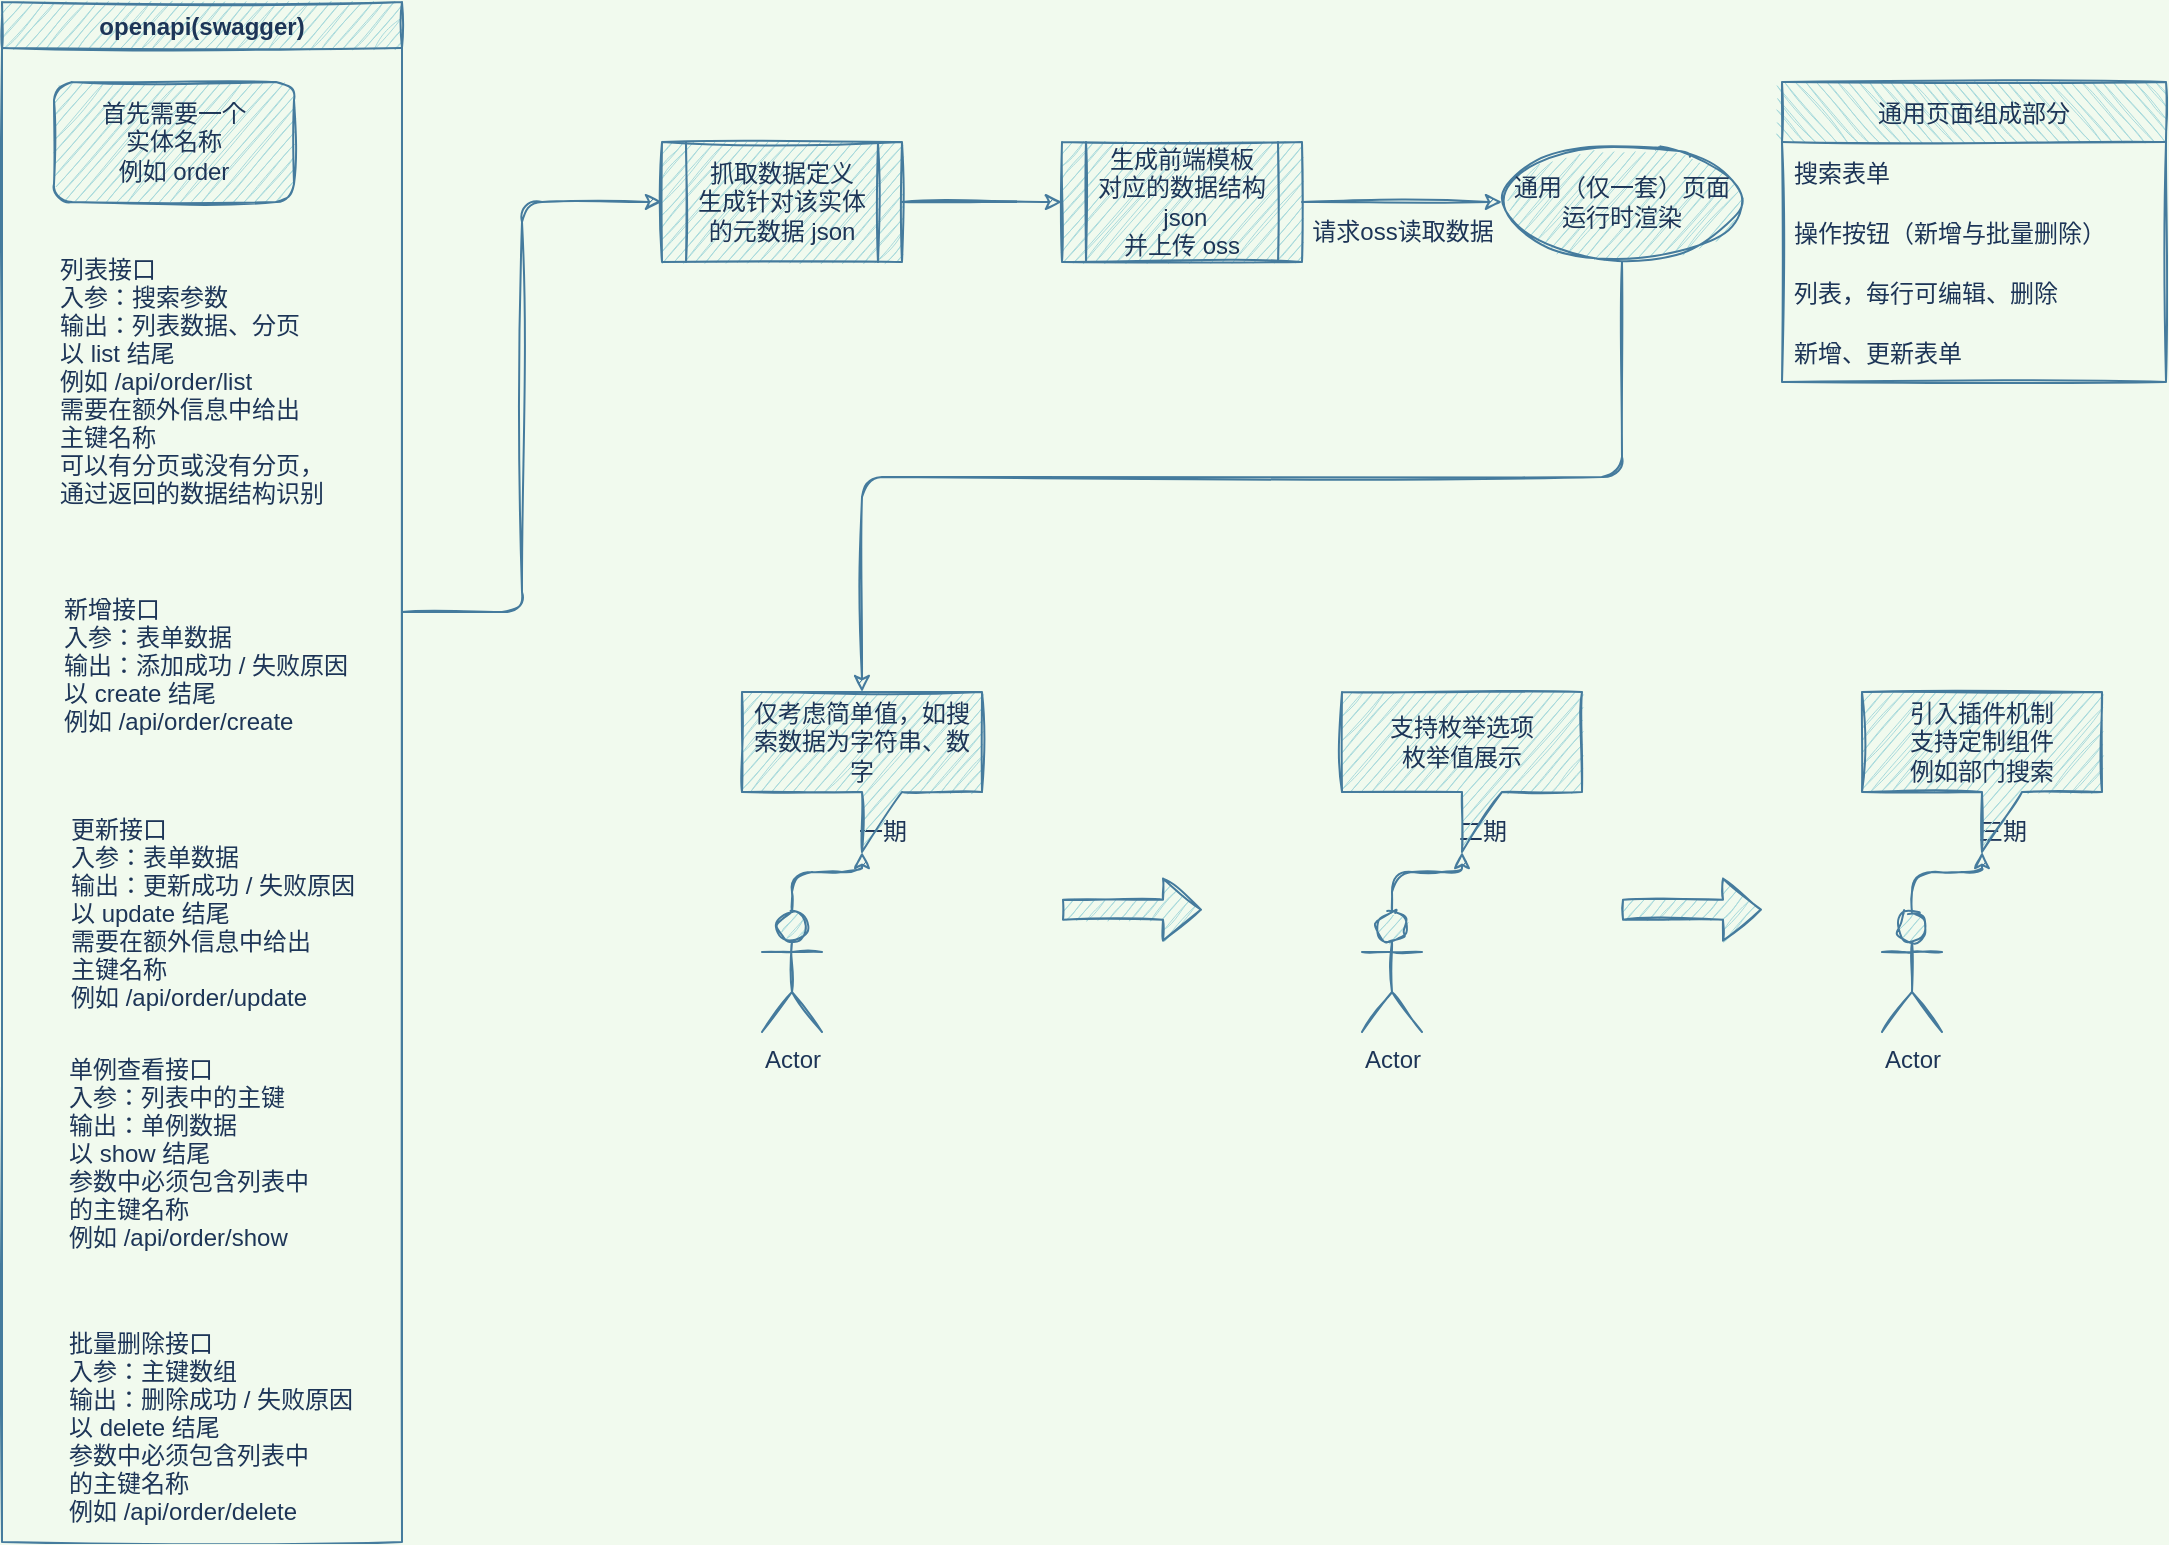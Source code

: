 <mxfile version="16.1.0" type="github">
  <diagram id="3228e29e-7158-1315-38df-8450db1d8a1d" name="Page-1">
    <mxGraphModel dx="1672" dy="939" grid="1" gridSize="10" guides="1" tooltips="1" connect="1" arrows="1" fold="1" page="1" pageScale="1" pageWidth="1169" pageHeight="827" background="#F1FAEE" math="0" shadow="0">
      <root>
        <mxCell id="0" />
        <mxCell id="1" parent="0" />
        <mxCell id="MM5QcYv-WwZt81QImvIx-21550" style="edgeStyle=orthogonalEdgeStyle;sketch=1;orthogonalLoop=1;jettySize=auto;html=1;entryX=0;entryY=0.5;entryDx=0;entryDy=0;fontColor=#1D3557;strokeColor=#457B9D;fillColor=#A8DADC;" edge="1" parent="1" source="MM5QcYv-WwZt81QImvIx-21541" target="MM5QcYv-WwZt81QImvIx-21549">
          <mxGeometry relative="1" as="geometry">
            <Array as="points">
              <mxPoint x="270" y="365" />
              <mxPoint x="270" y="160" />
            </Array>
          </mxGeometry>
        </mxCell>
        <mxCell id="MM5QcYv-WwZt81QImvIx-21541" value="openapi(swagger)" style="swimlane;strokeColor=#457B9D;fillColor=#A8DADC;fontColor=#1D3557;rounded=0;sketch=1;" vertex="1" parent="1">
          <mxGeometry x="10" y="60" width="200" height="770" as="geometry" />
        </mxCell>
        <mxCell id="MM5QcYv-WwZt81QImvIx-21544" value="列表接口&#xa;入参：搜索参数&#xa;输出：列表数据、分页&#xa;以 list 结尾&#xa;例如 /api/order/list&#xa;需要在额外信息中给出&#xa;主键名称&#xa;可以有分页或没有分页，&#xa;通过返回的数据结构识别&#xa;&#xa;" style="text;align=left;verticalAlign=top;spacingLeft=4;spacingRight=4;overflow=hidden;rotatable=0;points=[[0,0.5],[1,0.5]];portConstraint=eastwest;rounded=0;sketch=1;fontColor=#1D3557;" vertex="1" parent="MM5QcYv-WwZt81QImvIx-21541">
          <mxGeometry x="23" y="120" width="154" height="150" as="geometry" />
        </mxCell>
        <mxCell id="MM5QcYv-WwZt81QImvIx-21546" value="新增接口&#xa;入参：表单数据&#xa;输出：添加成功 / 失败原因&#xa;以 create 结尾&#xa;例如 /api/order/create" style="text;strokeColor=none;fillColor=none;align=left;verticalAlign=top;spacingLeft=4;spacingRight=4;overflow=hidden;rotatable=0;points=[[0,0.5],[1,0.5]];portConstraint=eastwest;fontColor=#1D3557;rounded=0;sketch=1;" vertex="1" parent="MM5QcYv-WwZt81QImvIx-21541">
          <mxGeometry x="25" y="290" width="159" height="80" as="geometry" />
        </mxCell>
        <mxCell id="MM5QcYv-WwZt81QImvIx-21547" value="更新接口&#xa;入参：表单数据&#xa;输出：更新成功 / 失败原因&#xa;以 update 结尾&#xa;需要在额外信息中给出&#xa;主键名称&#xa;例如 /api/order/update" style="text;strokeColor=none;fillColor=none;align=left;verticalAlign=top;spacingLeft=4;spacingRight=4;overflow=hidden;rotatable=0;points=[[0,0.5],[1,0.5]];portConstraint=eastwest;fontColor=#1D3557;rounded=0;sketch=1;" vertex="1" parent="MM5QcYv-WwZt81QImvIx-21541">
          <mxGeometry x="28.5" y="400" width="171.5" height="110" as="geometry" />
        </mxCell>
        <mxCell id="MM5QcYv-WwZt81QImvIx-21548" value="批量删除接口&#xa;入参：主键数组&#xa;输出：删除成功 / 失败原因&#xa;以 delete 结尾&#xa;参数中必须包含列表中&#xa;的主键名称&#xa;例如 /api/order/delete" style="text;strokeColor=none;fillColor=none;align=left;verticalAlign=top;spacingLeft=4;spacingRight=4;overflow=hidden;rotatable=0;points=[[0,0.5],[1,0.5]];portConstraint=eastwest;fontColor=#1D3557;rounded=0;sketch=1;" vertex="1" parent="MM5QcYv-WwZt81QImvIx-21541">
          <mxGeometry x="27.5" y="657" width="172.5" height="110" as="geometry" />
        </mxCell>
        <mxCell id="MM5QcYv-WwZt81QImvIx-21579" value="首先需要一个&lt;br&gt;实体名称&lt;br&gt;例如 order" style="rounded=1;whiteSpace=wrap;html=1;sketch=1;fontColor=#1D3557;strokeColor=#457B9D;fillColor=#A8DADC;" vertex="1" parent="MM5QcYv-WwZt81QImvIx-21541">
          <mxGeometry x="26" y="40" width="120" height="60" as="geometry" />
        </mxCell>
        <mxCell id="MM5QcYv-WwZt81QImvIx-21589" value="单例查看接口&#xa;入参：列表中的主键&#xa;输出：单例数据&#xa;以 show 结尾&#xa;参数中必须包含列表中&#xa;的主键名称&#xa;例如 /api/order/show" style="text;strokeColor=none;fillColor=none;align=left;verticalAlign=top;spacingLeft=4;spacingRight=4;overflow=hidden;rotatable=0;points=[[0,0.5],[1,0.5]];portConstraint=eastwest;fontColor=#1D3557;rounded=0;sketch=1;" vertex="1" parent="MM5QcYv-WwZt81QImvIx-21541">
          <mxGeometry x="27.5" y="520" width="172.5" height="110" as="geometry" />
        </mxCell>
        <mxCell id="MM5QcYv-WwZt81QImvIx-21554" value="" style="edgeStyle=orthogonalEdgeStyle;sketch=1;orthogonalLoop=1;jettySize=auto;html=1;fontColor=#1D3557;strokeColor=#457B9D;fillColor=#A8DADC;" edge="1" parent="1" source="MM5QcYv-WwZt81QImvIx-21549" target="MM5QcYv-WwZt81QImvIx-21553">
          <mxGeometry relative="1" as="geometry" />
        </mxCell>
        <mxCell id="MM5QcYv-WwZt81QImvIx-21549" value="抓取数据定义&lt;br&gt;生成针对该实体的元数据 json" style="shape=process;whiteSpace=wrap;html=1;backgroundOutline=1;sketch=1;fontColor=#1D3557;strokeColor=#457B9D;fillColor=#A8DADC;" vertex="1" parent="1">
          <mxGeometry x="340" y="130" width="120" height="60" as="geometry" />
        </mxCell>
        <mxCell id="MM5QcYv-WwZt81QImvIx-21556" value="" style="edgeStyle=orthogonalEdgeStyle;sketch=1;orthogonalLoop=1;jettySize=auto;html=1;fontColor=#1D3557;strokeColor=#457B9D;fillColor=#A8DADC;" edge="1" parent="1" source="MM5QcYv-WwZt81QImvIx-21553" target="MM5QcYv-WwZt81QImvIx-21555">
          <mxGeometry relative="1" as="geometry" />
        </mxCell>
        <mxCell id="MM5QcYv-WwZt81QImvIx-21553" value="生成前端模板&lt;br&gt;对应的数据结构&lt;br&gt;&amp;nbsp;json&lt;br&gt;并上传 oss" style="shape=process;whiteSpace=wrap;html=1;backgroundOutline=1;sketch=1;fontColor=#1D3557;strokeColor=#457B9D;fillColor=#A8DADC;" vertex="1" parent="1">
          <mxGeometry x="540" y="130" width="120" height="60" as="geometry" />
        </mxCell>
        <mxCell id="MM5QcYv-WwZt81QImvIx-21578" style="edgeStyle=orthogonalEdgeStyle;sketch=1;orthogonalLoop=1;jettySize=auto;html=1;exitX=0.5;exitY=1;exitDx=0;exitDy=0;fontColor=#1D3557;strokeColor=#457B9D;fillColor=#A8DADC;entryX=0.5;entryY=0;entryDx=0;entryDy=0;entryPerimeter=0;" edge="1" parent="1" source="MM5QcYv-WwZt81QImvIx-21555" target="MM5QcYv-WwZt81QImvIx-21560">
          <mxGeometry relative="1" as="geometry">
            <mxPoint x="440" y="400" as="targetPoint" />
          </mxGeometry>
        </mxCell>
        <mxCell id="MM5QcYv-WwZt81QImvIx-21555" value="通用（仅一套）页面&lt;br&gt;运行时渲染" style="ellipse;whiteSpace=wrap;html=1;fillColor=#A8DADC;strokeColor=#457B9D;fontColor=#1D3557;sketch=1;" vertex="1" parent="1">
          <mxGeometry x="760" y="130" width="120" height="60" as="geometry" />
        </mxCell>
        <mxCell id="MM5QcYv-WwZt81QImvIx-21564" style="edgeStyle=orthogonalEdgeStyle;sketch=1;orthogonalLoop=1;jettySize=auto;html=1;exitX=0.5;exitY=0;exitDx=0;exitDy=0;exitPerimeter=0;entryX=0;entryY=0;entryDx=60;entryDy=80;entryPerimeter=0;fontColor=#1D3557;strokeColor=#457B9D;fillColor=#A8DADC;" edge="1" parent="1" source="MM5QcYv-WwZt81QImvIx-21557" target="MM5QcYv-WwZt81QImvIx-21560">
          <mxGeometry relative="1" as="geometry" />
        </mxCell>
        <mxCell id="MM5QcYv-WwZt81QImvIx-21557" value="Actor" style="shape=umlActor;verticalLabelPosition=bottom;verticalAlign=top;html=1;outlineConnect=0;sketch=1;fontColor=#1D3557;strokeColor=#457B9D;fillColor=#A8DADC;" vertex="1" parent="1">
          <mxGeometry x="390" y="515" width="30" height="60" as="geometry" />
        </mxCell>
        <mxCell id="MM5QcYv-WwZt81QImvIx-21559" value="一期" style="text;html=1;align=center;verticalAlign=middle;resizable=0;points=[];autosize=1;strokeColor=none;fillColor=none;fontColor=#1D3557;" vertex="1" parent="1">
          <mxGeometry x="430" y="465" width="40" height="20" as="geometry" />
        </mxCell>
        <mxCell id="MM5QcYv-WwZt81QImvIx-21560" value="仅考虑简单值，如搜索数据为字符串、数字" style="shape=callout;whiteSpace=wrap;html=1;perimeter=calloutPerimeter;sketch=1;fontColor=#1D3557;strokeColor=#457B9D;fillColor=#A8DADC;" vertex="1" parent="1">
          <mxGeometry x="380" y="405" width="120" height="80" as="geometry" />
        </mxCell>
        <mxCell id="MM5QcYv-WwZt81QImvIx-21566" style="edgeStyle=orthogonalEdgeStyle;sketch=1;orthogonalLoop=1;jettySize=auto;html=1;exitX=0.5;exitY=0;exitDx=0;exitDy=0;exitPerimeter=0;entryX=0;entryY=0;entryDx=60;entryDy=80;entryPerimeter=0;fontColor=#1D3557;strokeColor=#457B9D;fillColor=#A8DADC;" edge="1" parent="1" source="MM5QcYv-WwZt81QImvIx-21567" target="MM5QcYv-WwZt81QImvIx-21569">
          <mxGeometry relative="1" as="geometry" />
        </mxCell>
        <mxCell id="MM5QcYv-WwZt81QImvIx-21567" value="Actor" style="shape=umlActor;verticalLabelPosition=bottom;verticalAlign=top;html=1;outlineConnect=0;sketch=1;fontColor=#1D3557;strokeColor=#457B9D;fillColor=#A8DADC;" vertex="1" parent="1">
          <mxGeometry x="690" y="515" width="30" height="60" as="geometry" />
        </mxCell>
        <mxCell id="MM5QcYv-WwZt81QImvIx-21568" value="二期" style="text;html=1;align=center;verticalAlign=middle;resizable=0;points=[];autosize=1;strokeColor=none;fillColor=none;fontColor=#1D3557;" vertex="1" parent="1">
          <mxGeometry x="730" y="465" width="40" height="20" as="geometry" />
        </mxCell>
        <mxCell id="MM5QcYv-WwZt81QImvIx-21569" value="支持枚举选项&lt;br&gt;枚举值展示" style="shape=callout;whiteSpace=wrap;html=1;perimeter=calloutPerimeter;sketch=1;fontColor=#1D3557;strokeColor=#457B9D;fillColor=#A8DADC;" vertex="1" parent="1">
          <mxGeometry x="680" y="405" width="120" height="80" as="geometry" />
        </mxCell>
        <mxCell id="MM5QcYv-WwZt81QImvIx-21570" style="edgeStyle=orthogonalEdgeStyle;sketch=1;orthogonalLoop=1;jettySize=auto;html=1;exitX=0.5;exitY=0;exitDx=0;exitDy=0;exitPerimeter=0;entryX=0;entryY=0;entryDx=60;entryDy=80;entryPerimeter=0;fontColor=#1D3557;strokeColor=#457B9D;fillColor=#A8DADC;" edge="1" parent="1" source="MM5QcYv-WwZt81QImvIx-21571" target="MM5QcYv-WwZt81QImvIx-21573">
          <mxGeometry relative="1" as="geometry" />
        </mxCell>
        <mxCell id="MM5QcYv-WwZt81QImvIx-21571" value="Actor" style="shape=umlActor;verticalLabelPosition=bottom;verticalAlign=top;html=1;outlineConnect=0;sketch=1;fontColor=#1D3557;strokeColor=#457B9D;fillColor=#A8DADC;" vertex="1" parent="1">
          <mxGeometry x="950" y="515" width="30" height="60" as="geometry" />
        </mxCell>
        <mxCell id="MM5QcYv-WwZt81QImvIx-21572" value="三期" style="text;html=1;align=center;verticalAlign=middle;resizable=0;points=[];autosize=1;strokeColor=none;fillColor=none;fontColor=#1D3557;" vertex="1" parent="1">
          <mxGeometry x="990" y="465" width="40" height="20" as="geometry" />
        </mxCell>
        <mxCell id="MM5QcYv-WwZt81QImvIx-21573" value="引入插件机制&lt;br&gt;支持定制组件&lt;br&gt;例如部门搜索" style="shape=callout;whiteSpace=wrap;html=1;perimeter=calloutPerimeter;sketch=1;fontColor=#1D3557;strokeColor=#457B9D;fillColor=#A8DADC;position2=0.5;" vertex="1" parent="1">
          <mxGeometry x="940" y="405" width="120" height="80" as="geometry" />
        </mxCell>
        <mxCell id="MM5QcYv-WwZt81QImvIx-21576" value="" style="shape=flexArrow;endArrow=classic;html=1;sketch=1;fontColor=#1D3557;strokeColor=#457B9D;fillColor=#A8DADC;" edge="1" parent="1">
          <mxGeometry width="50" height="50" relative="1" as="geometry">
            <mxPoint x="540" y="513.82" as="sourcePoint" />
            <mxPoint x="610" y="513.82" as="targetPoint" />
          </mxGeometry>
        </mxCell>
        <mxCell id="MM5QcYv-WwZt81QImvIx-21577" value="" style="shape=flexArrow;endArrow=classic;html=1;sketch=1;fontColor=#1D3557;strokeColor=#457B9D;fillColor=#A8DADC;" edge="1" parent="1">
          <mxGeometry width="50" height="50" relative="1" as="geometry">
            <mxPoint x="820" y="513.82" as="sourcePoint" />
            <mxPoint x="890" y="513.82" as="targetPoint" />
          </mxGeometry>
        </mxCell>
        <mxCell id="MM5QcYv-WwZt81QImvIx-21580" value="通用页面组成部分" style="swimlane;fontStyle=0;childLayout=stackLayout;horizontal=1;startSize=30;horizontalStack=0;resizeParent=1;resizeParentMax=0;resizeLast=0;collapsible=1;marginBottom=0;sketch=1;fontColor=#1D3557;strokeColor=#457B9D;fillColor=#A8DADC;flipH=1;flipV=0;" vertex="1" parent="1">
          <mxGeometry x="900" y="100" width="192" height="150" as="geometry">
            <mxRectangle x="980" y="100" width="80" height="30" as="alternateBounds" />
          </mxGeometry>
        </mxCell>
        <mxCell id="MM5QcYv-WwZt81QImvIx-21581" value="搜索表单" style="text;strokeColor=none;fillColor=none;align=left;verticalAlign=middle;spacingLeft=4;spacingRight=4;overflow=hidden;points=[[0,0.5],[1,0.5]];portConstraint=eastwest;rotatable=0;sketch=1;fontColor=#1D3557;" vertex="1" parent="MM5QcYv-WwZt81QImvIx-21580">
          <mxGeometry y="30" width="192" height="30" as="geometry" />
        </mxCell>
        <mxCell id="MM5QcYv-WwZt81QImvIx-21582" value="操作按钮（新增与批量删除）" style="text;strokeColor=none;fillColor=none;align=left;verticalAlign=middle;spacingLeft=4;spacingRight=4;overflow=hidden;points=[[0,0.5],[1,0.5]];portConstraint=eastwest;rotatable=0;sketch=1;fontColor=#1D3557;" vertex="1" parent="MM5QcYv-WwZt81QImvIx-21580">
          <mxGeometry y="60" width="192" height="30" as="geometry" />
        </mxCell>
        <mxCell id="MM5QcYv-WwZt81QImvIx-21583" value="列表，每行可编辑、删除" style="text;strokeColor=none;fillColor=none;align=left;verticalAlign=middle;spacingLeft=4;spacingRight=4;overflow=hidden;points=[[0,0.5],[1,0.5]];portConstraint=eastwest;rotatable=0;sketch=1;fontColor=#1D3557;" vertex="1" parent="MM5QcYv-WwZt81QImvIx-21580">
          <mxGeometry y="90" width="192" height="30" as="geometry" />
        </mxCell>
        <mxCell id="MM5QcYv-WwZt81QImvIx-21587" value="新增、更新表单" style="text;strokeColor=none;fillColor=none;align=left;verticalAlign=middle;spacingLeft=4;spacingRight=4;overflow=hidden;points=[[0,0.5],[1,0.5]];portConstraint=eastwest;rotatable=0;sketch=1;fontColor=#1D3557;" vertex="1" parent="MM5QcYv-WwZt81QImvIx-21580">
          <mxGeometry y="120" width="192" height="30" as="geometry" />
        </mxCell>
        <mxCell id="MM5QcYv-WwZt81QImvIx-21590" value="请求oss读取数据" style="text;html=1;align=center;verticalAlign=middle;resizable=0;points=[];autosize=1;strokeColor=none;fillColor=none;fontColor=#1D3557;" vertex="1" parent="1">
          <mxGeometry x="655" y="165" width="110" height="20" as="geometry" />
        </mxCell>
      </root>
    </mxGraphModel>
  </diagram>
</mxfile>
